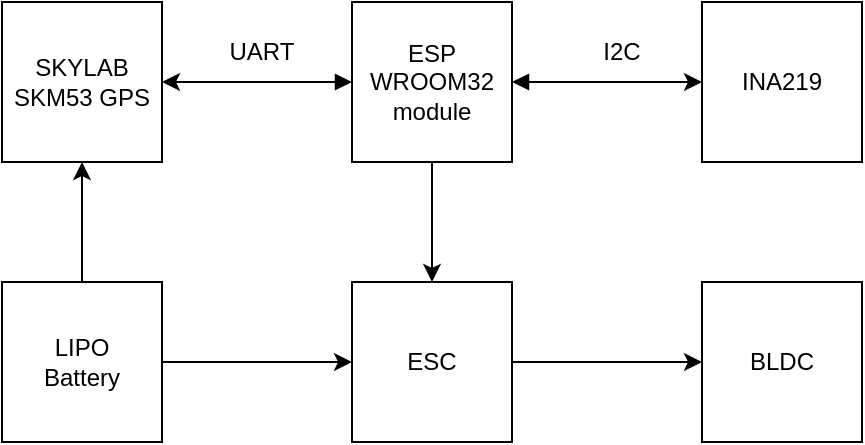<mxfile version="20.3.0" type="device"><diagram id="aPpRgj6Q2qNHP_JIIzVr" name="Page-1"><mxGraphModel dx="1102" dy="698" grid="1" gridSize="10" guides="1" tooltips="1" connect="1" arrows="1" fold="1" page="1" pageScale="1" pageWidth="850" pageHeight="1100" math="0" shadow="0"><root><mxCell id="0"/><mxCell id="1" parent="0"/><mxCell id="JuFUGR6iax0R50338T7Z-1" value="SKYLAB SKM53 GPS" style="whiteSpace=wrap;html=1;aspect=fixed;" vertex="1" parent="1"><mxGeometry x="170" y="170" width="80" height="80" as="geometry"/></mxCell><mxCell id="JuFUGR6iax0R50338T7Z-4" style="edgeStyle=orthogonalEdgeStyle;rounded=0;orthogonalLoop=1;jettySize=auto;html=1;exitX=0;exitY=0.5;exitDx=0;exitDy=0;entryX=1;entryY=0.5;entryDx=0;entryDy=0;startArrow=block;startFill=1;" edge="1" parent="1" source="JuFUGR6iax0R50338T7Z-2" target="JuFUGR6iax0R50338T7Z-1"><mxGeometry relative="1" as="geometry"/></mxCell><mxCell id="JuFUGR6iax0R50338T7Z-6" style="edgeStyle=orthogonalEdgeStyle;rounded=0;orthogonalLoop=1;jettySize=auto;html=1;exitX=1;exitY=0.5;exitDx=0;exitDy=0;entryX=0;entryY=0.5;entryDx=0;entryDy=0;startArrow=block;startFill=1;" edge="1" parent="1" source="JuFUGR6iax0R50338T7Z-2" target="JuFUGR6iax0R50338T7Z-3"><mxGeometry relative="1" as="geometry"/></mxCell><mxCell id="JuFUGR6iax0R50338T7Z-13" style="edgeStyle=orthogonalEdgeStyle;rounded=0;orthogonalLoop=1;jettySize=auto;html=1;exitX=0.5;exitY=1;exitDx=0;exitDy=0;entryX=0.5;entryY=0;entryDx=0;entryDy=0;startArrow=none;startFill=0;" edge="1" parent="1" source="JuFUGR6iax0R50338T7Z-2" target="JuFUGR6iax0R50338T7Z-8"><mxGeometry relative="1" as="geometry"/></mxCell><mxCell id="JuFUGR6iax0R50338T7Z-2" value="ESP WROOM32 module" style="whiteSpace=wrap;html=1;aspect=fixed;" vertex="1" parent="1"><mxGeometry x="345" y="170" width="80" height="80" as="geometry"/></mxCell><mxCell id="JuFUGR6iax0R50338T7Z-3" value="INA219" style="whiteSpace=wrap;html=1;aspect=fixed;" vertex="1" parent="1"><mxGeometry x="520" y="170" width="80" height="80" as="geometry"/></mxCell><mxCell id="JuFUGR6iax0R50338T7Z-5" value="UART" style="text;html=1;strokeColor=none;fillColor=none;align=center;verticalAlign=middle;whiteSpace=wrap;rounded=0;" vertex="1" parent="1"><mxGeometry x="270" y="180" width="60" height="30" as="geometry"/></mxCell><mxCell id="JuFUGR6iax0R50338T7Z-7" value="I2C" style="text;html=1;strokeColor=none;fillColor=none;align=center;verticalAlign=middle;whiteSpace=wrap;rounded=0;" vertex="1" parent="1"><mxGeometry x="450" y="180" width="60" height="30" as="geometry"/></mxCell><mxCell id="JuFUGR6iax0R50338T7Z-12" style="edgeStyle=orthogonalEdgeStyle;rounded=0;orthogonalLoop=1;jettySize=auto;html=1;exitX=1;exitY=0.5;exitDx=0;exitDy=0;entryX=0;entryY=0.5;entryDx=0;entryDy=0;startArrow=none;startFill=0;" edge="1" parent="1" source="JuFUGR6iax0R50338T7Z-8" target="JuFUGR6iax0R50338T7Z-10"><mxGeometry relative="1" as="geometry"/></mxCell><mxCell id="JuFUGR6iax0R50338T7Z-8" value="ESC" style="whiteSpace=wrap;html=1;aspect=fixed;" vertex="1" parent="1"><mxGeometry x="345" y="310" width="80" height="80" as="geometry"/></mxCell><mxCell id="JuFUGR6iax0R50338T7Z-10" value="BLDC" style="whiteSpace=wrap;html=1;aspect=fixed;" vertex="1" parent="1"><mxGeometry x="520" y="310" width="80" height="80" as="geometry"/></mxCell><mxCell id="JuFUGR6iax0R50338T7Z-15" style="edgeStyle=orthogonalEdgeStyle;rounded=0;orthogonalLoop=1;jettySize=auto;html=1;exitX=1;exitY=0.5;exitDx=0;exitDy=0;entryX=0;entryY=0.5;entryDx=0;entryDy=0;startArrow=none;startFill=0;" edge="1" parent="1" source="JuFUGR6iax0R50338T7Z-14" target="JuFUGR6iax0R50338T7Z-8"><mxGeometry relative="1" as="geometry"/></mxCell><mxCell id="JuFUGR6iax0R50338T7Z-16" style="edgeStyle=orthogonalEdgeStyle;rounded=0;orthogonalLoop=1;jettySize=auto;html=1;exitX=0.5;exitY=0;exitDx=0;exitDy=0;startArrow=none;startFill=0;" edge="1" parent="1" source="JuFUGR6iax0R50338T7Z-14" target="JuFUGR6iax0R50338T7Z-1"><mxGeometry relative="1" as="geometry"/></mxCell><mxCell id="JuFUGR6iax0R50338T7Z-14" value="LIPO&lt;br&gt;Battery" style="whiteSpace=wrap;html=1;aspect=fixed;" vertex="1" parent="1"><mxGeometry x="170" y="310" width="80" height="80" as="geometry"/></mxCell></root></mxGraphModel></diagram></mxfile>